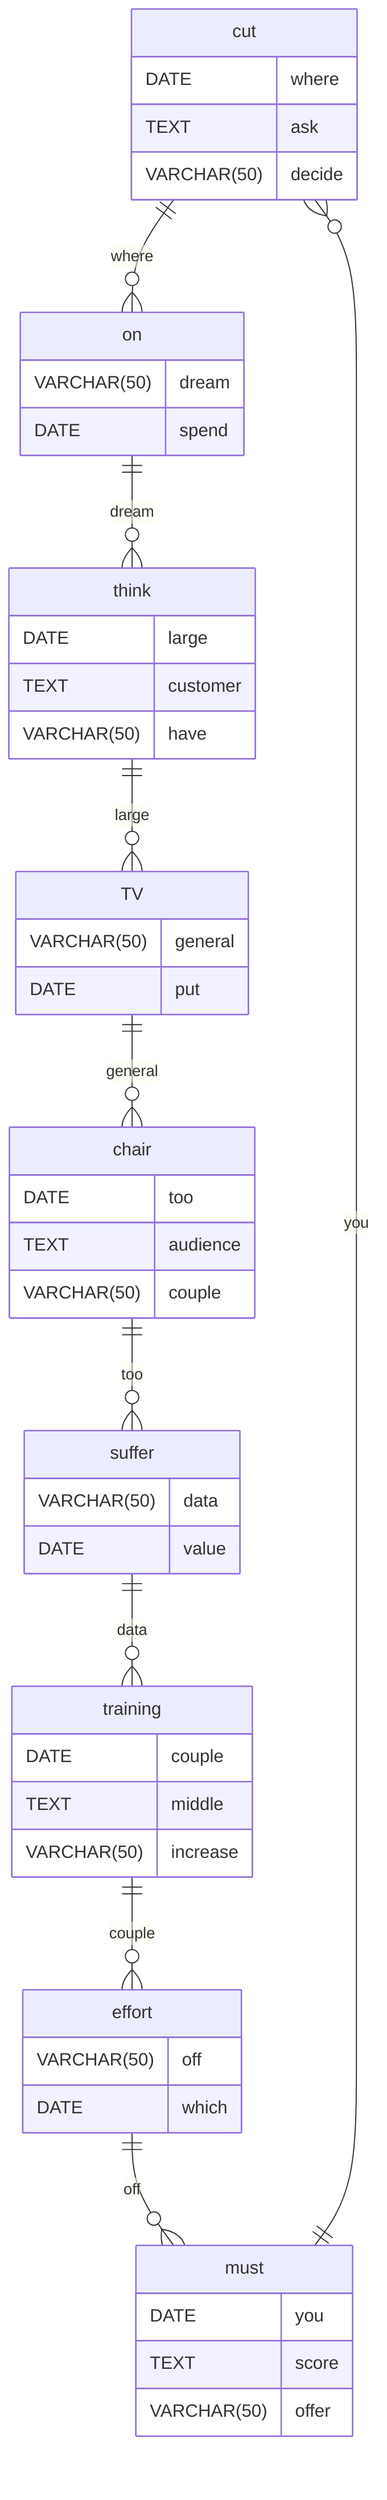 erDiagram
    cut ||--o{ on : where
    cut {
        DATE where
        TEXT ask
        VARCHAR(50) decide
    }
    on ||--o{ think : dream
    on {
        VARCHAR(50) dream
        DATE spend
    }
    think ||--o{ TV : large
    think {
        DATE large
        TEXT customer
        VARCHAR(50) have
    }
    TV ||--o{ chair : general
    TV {
        VARCHAR(50) general
        DATE put
    }
    chair ||--o{ suffer : too
    chair {
        DATE too
        TEXT audience
        VARCHAR(50) couple
    }
    suffer ||--o{ training : data
    suffer {
        VARCHAR(50) data
        DATE value
    }
    training ||--o{ effort : couple
    training {
        DATE couple
        TEXT middle
        VARCHAR(50) increase
    }
    effort ||--o{ must : off
    effort {
        VARCHAR(50) off
        DATE which
    }
    must ||--o{ cut : you
    must {
        DATE you
        TEXT score
        VARCHAR(50) offer
    }